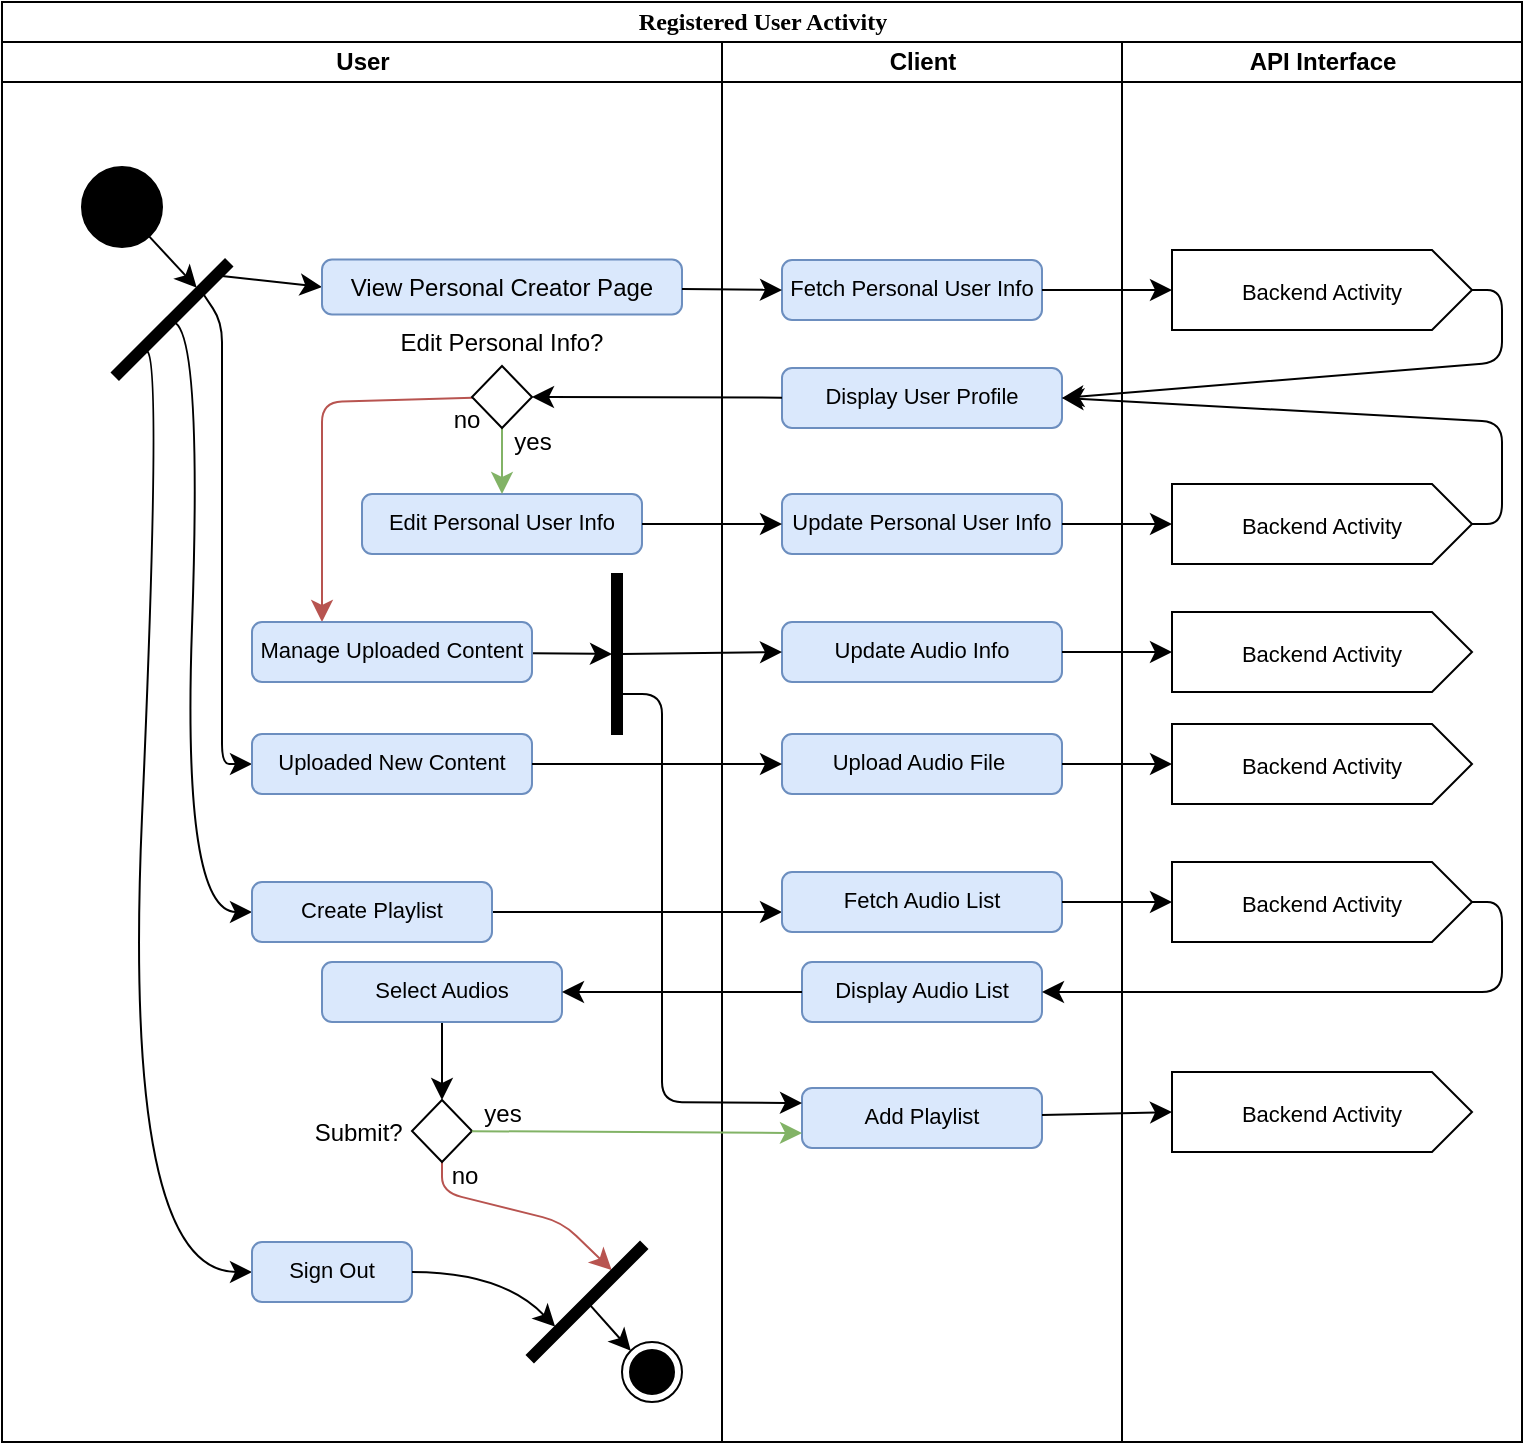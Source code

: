 <mxfile version="24.3.1" type="github">
  <diagram name="Page-1" id="0783ab3e-0a74-02c8-0abd-f7b4e66b4bec">
    <mxGraphModel dx="1709" dy="1301" grid="1" gridSize="10" guides="1" tooltips="1" connect="1" arrows="1" fold="1" page="0" pageScale="1" pageWidth="850" pageHeight="1100" background="none" math="0" shadow="0">
      <root>
        <mxCell id="0" />
        <mxCell id="1" parent="0" />
        <mxCell id="rZu1l6ArzL4Ls_2czEJb-1" value="Registered User Activity" style="swimlane;html=1;childLayout=stackLayout;startSize=20;rounded=0;shadow=0;comic=0;labelBackgroundColor=none;strokeWidth=1;fontFamily=Verdana;fontSize=12;align=center;" vertex="1" parent="1">
          <mxGeometry x="30" y="-10" width="760" height="720" as="geometry" />
        </mxCell>
        <mxCell id="rZu1l6ArzL4Ls_2czEJb-15" value="User" style="swimlane;html=1;startSize=20;" vertex="1" parent="rZu1l6ArzL4Ls_2czEJb-1">
          <mxGeometry y="20" width="360" height="700" as="geometry" />
        </mxCell>
        <mxCell id="rZu1l6ArzL4Ls_2czEJb-131" style="edgeStyle=none;curved=1;rounded=0;orthogonalLoop=1;jettySize=auto;html=1;entryX=0.75;entryY=0;entryDx=0;entryDy=0;fontSize=12;startSize=8;endSize=8;" edge="1" parent="rZu1l6ArzL4Ls_2czEJb-15" source="rZu1l6ArzL4Ls_2czEJb-129" target="rZu1l6ArzL4Ls_2czEJb-130">
          <mxGeometry relative="1" as="geometry" />
        </mxCell>
        <mxCell id="rZu1l6ArzL4Ls_2czEJb-129" value="" style="ellipse;whiteSpace=wrap;html=1;rounded=0;shadow=0;comic=0;labelBackgroundColor=none;strokeWidth=1;fillColor=#000000;fontFamily=Verdana;fontSize=12;align=center;" vertex="1" parent="rZu1l6ArzL4Ls_2czEJb-15">
          <mxGeometry x="40" y="62.5" width="40" height="40" as="geometry" />
        </mxCell>
        <mxCell id="rZu1l6ArzL4Ls_2czEJb-134" style="edgeStyle=none;curved=1;rounded=0;orthogonalLoop=1;jettySize=auto;html=1;entryX=0;entryY=0.5;entryDx=0;entryDy=0;fontSize=12;startSize=8;endSize=8;exitX=0.913;exitY=0.947;exitDx=0;exitDy=0;exitPerimeter=0;" edge="1" parent="rZu1l6ArzL4Ls_2czEJb-15" source="rZu1l6ArzL4Ls_2czEJb-130" target="rZu1l6ArzL4Ls_2czEJb-132">
          <mxGeometry relative="1" as="geometry">
            <mxPoint x="110" y="120" as="sourcePoint" />
            <Array as="points" />
          </mxGeometry>
        </mxCell>
        <mxCell id="rZu1l6ArzL4Ls_2czEJb-160" style="edgeStyle=none;curved=0;rounded=1;orthogonalLoop=1;jettySize=auto;html=1;entryX=0;entryY=0.5;entryDx=0;entryDy=0;fontSize=12;startSize=8;endSize=8;exitX=0.75;exitY=1;exitDx=0;exitDy=0;" edge="1" parent="rZu1l6ArzL4Ls_2czEJb-15" source="rZu1l6ArzL4Ls_2czEJb-130" target="rZu1l6ArzL4Ls_2czEJb-159">
          <mxGeometry relative="1" as="geometry">
            <mxPoint x="60" y="250" as="sourcePoint" />
            <Array as="points">
              <mxPoint x="110" y="140" />
              <mxPoint x="110" y="361" />
            </Array>
          </mxGeometry>
        </mxCell>
        <mxCell id="rZu1l6ArzL4Ls_2czEJb-174" style="edgeStyle=none;curved=1;rounded=0;orthogonalLoop=1;jettySize=auto;html=1;fontSize=12;startSize=8;endSize=8;exitX=0.5;exitY=1;exitDx=0;exitDy=0;entryX=0;entryY=0.5;entryDx=0;entryDy=0;" edge="1" parent="rZu1l6ArzL4Ls_2czEJb-15" source="rZu1l6ArzL4Ls_2czEJb-130" target="rZu1l6ArzL4Ls_2czEJb-175">
          <mxGeometry relative="1" as="geometry">
            <mxPoint x="88" y="470" as="targetPoint" />
            <Array as="points">
              <mxPoint x="100" y="150" />
              <mxPoint x="90" y="435" />
            </Array>
          </mxGeometry>
        </mxCell>
        <mxCell id="rZu1l6ArzL4Ls_2czEJb-222" style="edgeStyle=none;curved=1;rounded=0;orthogonalLoop=1;jettySize=auto;html=1;fontSize=12;startSize=8;endSize=8;exitX=0.25;exitY=1;exitDx=0;exitDy=0;entryX=0;entryY=0.5;entryDx=0;entryDy=0;" edge="1" parent="rZu1l6ArzL4Ls_2czEJb-15" source="rZu1l6ArzL4Ls_2czEJb-130" target="rZu1l6ArzL4Ls_2czEJb-223">
          <mxGeometry relative="1" as="geometry">
            <mxPoint x="78" y="710" as="targetPoint" />
            <Array as="points">
              <mxPoint x="80" y="160" />
              <mxPoint x="60" y="615" />
            </Array>
          </mxGeometry>
        </mxCell>
        <mxCell id="rZu1l6ArzL4Ls_2czEJb-130" value="" style="rounded=0;whiteSpace=wrap;html=1;fillColor=#000000;rotation=-45;" vertex="1" parent="rZu1l6ArzL4Ls_2czEJb-15">
          <mxGeometry x="45" y="136.25" width="80" height="5" as="geometry" />
        </mxCell>
        <mxCell id="rZu1l6ArzL4Ls_2czEJb-132" value="View Personal Creator Page" style="html=1;align=center;verticalAlign=top;rounded=1;absoluteArcSize=1;arcSize=10;dashed=0;whiteSpace=wrap;fillColor=#dae8fc;strokeColor=#6c8ebf;" vertex="1" parent="rZu1l6ArzL4Ls_2czEJb-15">
          <mxGeometry x="160" y="108.75" width="180" height="27.5" as="geometry" />
        </mxCell>
        <mxCell id="rZu1l6ArzL4Ls_2czEJb-142" value="&lt;span style=&quot;font-size: 11px;&quot;&gt;Edit Personal User Info&lt;/span&gt;" style="html=1;align=center;verticalAlign=top;rounded=1;absoluteArcSize=1;arcSize=10;dashed=0;whiteSpace=wrap;fillColor=#dae8fc;strokeColor=#6c8ebf;" vertex="1" parent="rZu1l6ArzL4Ls_2czEJb-15">
          <mxGeometry x="180" y="226" width="140" height="30" as="geometry" />
        </mxCell>
        <mxCell id="rZu1l6ArzL4Ls_2czEJb-153" style="edgeStyle=none;curved=1;rounded=0;orthogonalLoop=1;jettySize=auto;html=1;fontSize=12;startSize=8;endSize=8;entryX=0.5;entryY=0;entryDx=0;entryDy=0;fillColor=#d5e8d4;strokeColor=#82b366;" edge="1" parent="rZu1l6ArzL4Ls_2czEJb-15" source="rZu1l6ArzL4Ls_2czEJb-157" target="rZu1l6ArzL4Ls_2czEJb-142">
          <mxGeometry relative="1" as="geometry">
            <mxPoint x="130" y="197" as="targetPoint" />
            <Array as="points" />
          </mxGeometry>
        </mxCell>
        <mxCell id="rZu1l6ArzL4Ls_2czEJb-154" value="yes" style="edgeLabel;html=1;align=center;verticalAlign=middle;resizable=0;points=[];fontSize=12;" vertex="1" connectable="0" parent="rZu1l6ArzL4Ls_2czEJb-153">
          <mxGeometry x="-0.262" y="-1" relative="1" as="geometry">
            <mxPoint x="16" y="-5" as="offset" />
          </mxGeometry>
        </mxCell>
        <mxCell id="rZu1l6ArzL4Ls_2czEJb-155" style="edgeStyle=none;curved=0;rounded=1;orthogonalLoop=1;jettySize=auto;html=1;fontSize=12;startSize=8;endSize=8;fillColor=#f8cecc;strokeColor=#b85450;entryX=0.25;entryY=0;entryDx=0;entryDy=0;" edge="1" parent="rZu1l6ArzL4Ls_2czEJb-15" source="rZu1l6ArzL4Ls_2czEJb-157" target="rZu1l6ArzL4Ls_2czEJb-158">
          <mxGeometry relative="1" as="geometry">
            <mxPoint x="80" y="190" as="targetPoint" />
            <Array as="points">
              <mxPoint x="160" y="180" />
            </Array>
          </mxGeometry>
        </mxCell>
        <mxCell id="rZu1l6ArzL4Ls_2czEJb-156" value="no" style="edgeLabel;html=1;align=center;verticalAlign=middle;resizable=0;points=[];fontSize=12;" vertex="1" connectable="0" parent="rZu1l6ArzL4Ls_2czEJb-155">
          <mxGeometry x="-0.236" y="-3" relative="1" as="geometry">
            <mxPoint x="67" y="12" as="offset" />
          </mxGeometry>
        </mxCell>
        <mxCell id="rZu1l6ArzL4Ls_2czEJb-157" value="Edit Personal Info?&#xa;&#xa;&#xa;&#xa;" style="rhombus;" vertex="1" parent="rZu1l6ArzL4Ls_2czEJb-15">
          <mxGeometry x="235" y="162" width="30" height="31" as="geometry" />
        </mxCell>
        <mxCell id="rZu1l6ArzL4Ls_2czEJb-220" style="edgeStyle=none;curved=1;rounded=0;orthogonalLoop=1;jettySize=auto;html=1;entryX=0.5;entryY=1;entryDx=0;entryDy=0;fontSize=12;startSize=8;endSize=8;" edge="1" parent="rZu1l6ArzL4Ls_2czEJb-15" source="rZu1l6ArzL4Ls_2czEJb-158" target="rZu1l6ArzL4Ls_2czEJb-221">
          <mxGeometry relative="1" as="geometry">
            <mxPoint x="310" y="305" as="targetPoint" />
          </mxGeometry>
        </mxCell>
        <mxCell id="rZu1l6ArzL4Ls_2czEJb-158" value="&lt;span style=&quot;font-size: 11px;&quot;&gt;Manage Uploaded Content&lt;/span&gt;" style="html=1;align=center;verticalAlign=top;rounded=1;absoluteArcSize=1;arcSize=10;dashed=0;whiteSpace=wrap;fillColor=#dae8fc;strokeColor=#6c8ebf;" vertex="1" parent="rZu1l6ArzL4Ls_2czEJb-15">
          <mxGeometry x="125" y="290" width="140" height="30" as="geometry" />
        </mxCell>
        <mxCell id="rZu1l6ArzL4Ls_2czEJb-159" value="&lt;span style=&quot;font-size: 11px;&quot;&gt;Uploaded New Content&lt;/span&gt;" style="html=1;align=center;verticalAlign=top;rounded=1;absoluteArcSize=1;arcSize=10;dashed=0;whiteSpace=wrap;fillColor=#dae8fc;strokeColor=#6c8ebf;" vertex="1" parent="rZu1l6ArzL4Ls_2czEJb-15">
          <mxGeometry x="125" y="346" width="140" height="30" as="geometry" />
        </mxCell>
        <mxCell id="rZu1l6ArzL4Ls_2czEJb-194" style="edgeStyle=none;curved=1;rounded=0;orthogonalLoop=1;jettySize=auto;html=1;fontSize=12;startSize=8;endSize=8;" edge="1" parent="rZu1l6ArzL4Ls_2czEJb-15" source="rZu1l6ArzL4Ls_2czEJb-175">
          <mxGeometry relative="1" as="geometry">
            <mxPoint x="390" y="435" as="targetPoint" />
          </mxGeometry>
        </mxCell>
        <mxCell id="rZu1l6ArzL4Ls_2czEJb-175" value="&lt;span style=&quot;font-size: 11px;&quot;&gt;Create Playlist&lt;/span&gt;" style="html=1;align=center;verticalAlign=top;rounded=1;absoluteArcSize=1;arcSize=10;dashed=0;whiteSpace=wrap;fillColor=#dae8fc;strokeColor=#6c8ebf;" vertex="1" parent="rZu1l6ArzL4Ls_2czEJb-15">
          <mxGeometry x="125" y="420" width="120" height="30" as="geometry" />
        </mxCell>
        <mxCell id="rZu1l6ArzL4Ls_2czEJb-202" style="edgeStyle=none;curved=1;rounded=0;orthogonalLoop=1;jettySize=auto;html=1;fontSize=12;startSize=8;endSize=8;entryX=0.5;entryY=0;entryDx=0;entryDy=0;" edge="1" parent="rZu1l6ArzL4Ls_2czEJb-15" source="rZu1l6ArzL4Ls_2czEJb-193" target="rZu1l6ArzL4Ls_2czEJb-204">
          <mxGeometry relative="1" as="geometry">
            <mxPoint x="220" y="520" as="targetPoint" />
          </mxGeometry>
        </mxCell>
        <mxCell id="rZu1l6ArzL4Ls_2czEJb-193" value="&lt;span style=&quot;font-size: 11px;&quot;&gt;Select Audios&lt;/span&gt;" style="html=1;align=center;verticalAlign=top;rounded=1;absoluteArcSize=1;arcSize=10;dashed=0;whiteSpace=wrap;fillColor=#dae8fc;strokeColor=#6c8ebf;" vertex="1" parent="rZu1l6ArzL4Ls_2czEJb-15">
          <mxGeometry x="160" y="460" width="120" height="30" as="geometry" />
        </mxCell>
        <mxCell id="rZu1l6ArzL4Ls_2czEJb-210" style="edgeStyle=none;curved=0;rounded=1;orthogonalLoop=1;jettySize=auto;html=1;fontSize=12;startSize=8;endSize=8;entryX=0.25;entryY=1;entryDx=0;entryDy=0;fillColor=#f8cecc;strokeColor=#b85450;" edge="1" parent="rZu1l6ArzL4Ls_2czEJb-15" source="rZu1l6ArzL4Ls_2czEJb-204" target="rZu1l6ArzL4Ls_2czEJb-226">
          <mxGeometry relative="1" as="geometry">
            <mxPoint x="280.0" y="575" as="targetPoint" />
            <Array as="points">
              <mxPoint x="220" y="575" />
              <mxPoint x="280" y="590" />
            </Array>
          </mxGeometry>
        </mxCell>
        <mxCell id="rZu1l6ArzL4Ls_2czEJb-217" value="no" style="edgeLabel;html=1;align=center;verticalAlign=middle;resizable=0;points=[];fontSize=12;" vertex="1" connectable="0" parent="rZu1l6ArzL4Ls_2czEJb-210">
          <mxGeometry x="-0.128" relative="1" as="geometry">
            <mxPoint x="-22" y="-16" as="offset" />
          </mxGeometry>
        </mxCell>
        <mxCell id="rZu1l6ArzL4Ls_2czEJb-204" value="Submit?                         " style="rhombus;" vertex="1" parent="rZu1l6ArzL4Ls_2czEJb-15">
          <mxGeometry x="205" y="529" width="30" height="31" as="geometry" />
        </mxCell>
        <mxCell id="rZu1l6ArzL4Ls_2czEJb-221" value="" style="rounded=0;whiteSpace=wrap;html=1;fillColor=#000000;rotation=0;direction=south;" vertex="1" parent="rZu1l6ArzL4Ls_2czEJb-15">
          <mxGeometry x="305" y="266" width="5" height="80" as="geometry" />
        </mxCell>
        <mxCell id="rZu1l6ArzL4Ls_2czEJb-223" value="&lt;span style=&quot;font-size: 11px;&quot;&gt;Sign Out&lt;/span&gt;" style="html=1;align=center;verticalAlign=top;rounded=1;absoluteArcSize=1;arcSize=10;dashed=0;whiteSpace=wrap;fillColor=#dae8fc;strokeColor=#6c8ebf;" vertex="1" parent="rZu1l6ArzL4Ls_2czEJb-15">
          <mxGeometry x="125" y="600" width="80" height="30" as="geometry" />
        </mxCell>
        <mxCell id="rZu1l6ArzL4Ls_2czEJb-225" value="" style="ellipse;html=1;shape=endState;fillColor=strokeColor;" vertex="1" parent="rZu1l6ArzL4Ls_2czEJb-15">
          <mxGeometry x="310" y="650" width="30" height="30" as="geometry" />
        </mxCell>
        <mxCell id="rZu1l6ArzL4Ls_2czEJb-226" value="" style="rounded=0;whiteSpace=wrap;html=1;fillColor=#000000;rotation=45;direction=south;" vertex="1" parent="rZu1l6ArzL4Ls_2czEJb-15">
          <mxGeometry x="290" y="590" width="5" height="80" as="geometry" />
        </mxCell>
        <mxCell id="rZu1l6ArzL4Ls_2czEJb-230" style="edgeStyle=none;curved=1;rounded=0;orthogonalLoop=1;jettySize=auto;html=1;fontSize=12;startSize=8;endSize=8;entryX=0;entryY=0;entryDx=0;entryDy=0;exitX=0.5;exitY=0;exitDx=0;exitDy=0;" edge="1" parent="rZu1l6ArzL4Ls_2czEJb-15" source="rZu1l6ArzL4Ls_2czEJb-226" target="rZu1l6ArzL4Ls_2czEJb-225">
          <mxGeometry relative="1" as="geometry">
            <mxPoint x="230" y="539" as="targetPoint" />
            <mxPoint x="230" y="500" as="sourcePoint" />
          </mxGeometry>
        </mxCell>
        <mxCell id="rZu1l6ArzL4Ls_2czEJb-232" style="edgeStyle=none;curved=1;rounded=0;orthogonalLoop=1;jettySize=auto;html=1;fontSize=12;startSize=8;endSize=8;entryX=0.75;entryY=1;entryDx=0;entryDy=0;exitX=1;exitY=0.5;exitDx=0;exitDy=0;" edge="1" parent="rZu1l6ArzL4Ls_2czEJb-15" source="rZu1l6ArzL4Ls_2czEJb-223" target="rZu1l6ArzL4Ls_2czEJb-226">
          <mxGeometry relative="1" as="geometry">
            <mxPoint x="334" y="674" as="targetPoint" />
            <mxPoint x="304" y="642" as="sourcePoint" />
            <Array as="points">
              <mxPoint x="250" y="615" />
            </Array>
          </mxGeometry>
        </mxCell>
        <mxCell id="rZu1l6ArzL4Ls_2czEJb-43" value="Client" style="swimlane;html=1;startSize=20;" vertex="1" parent="rZu1l6ArzL4Ls_2czEJb-1">
          <mxGeometry x="360" y="20" width="200" height="700" as="geometry" />
        </mxCell>
        <mxCell id="rZu1l6ArzL4Ls_2czEJb-136" value="&lt;span style=&quot;font-size: 11px;&quot;&gt;Fetch Personal User Info&lt;/span&gt;" style="html=1;align=center;verticalAlign=top;rounded=1;absoluteArcSize=1;arcSize=10;dashed=0;whiteSpace=wrap;fillColor=#dae8fc;strokeColor=#6c8ebf;" vertex="1" parent="rZu1l6ArzL4Ls_2czEJb-43">
          <mxGeometry x="30" y="109" width="130" height="30" as="geometry" />
        </mxCell>
        <mxCell id="rZu1l6ArzL4Ls_2czEJb-140" value="&lt;span style=&quot;font-size: 11px;&quot;&gt;Display User Profile&lt;/span&gt;" style="html=1;align=center;verticalAlign=top;rounded=1;absoluteArcSize=1;arcSize=10;dashed=0;whiteSpace=wrap;fillColor=#dae8fc;strokeColor=#6c8ebf;" vertex="1" parent="rZu1l6ArzL4Ls_2czEJb-43">
          <mxGeometry x="30" y="163" width="140" height="30" as="geometry" />
        </mxCell>
        <mxCell id="rZu1l6ArzL4Ls_2czEJb-145" value="&lt;span style=&quot;font-size: 11px;&quot;&gt;Update Personal User Info&lt;/span&gt;" style="html=1;align=center;verticalAlign=top;rounded=1;absoluteArcSize=1;arcSize=10;dashed=0;whiteSpace=wrap;fillColor=#dae8fc;strokeColor=#6c8ebf;" vertex="1" parent="rZu1l6ArzL4Ls_2czEJb-43">
          <mxGeometry x="30" y="226" width="140" height="30" as="geometry" />
        </mxCell>
        <mxCell id="rZu1l6ArzL4Ls_2czEJb-165" value="&lt;span style=&quot;font-size: 11px;&quot;&gt;Update Audio Info&lt;/span&gt;" style="html=1;align=center;verticalAlign=top;rounded=1;absoluteArcSize=1;arcSize=10;dashed=0;whiteSpace=wrap;fillColor=#dae8fc;strokeColor=#6c8ebf;" vertex="1" parent="rZu1l6ArzL4Ls_2czEJb-43">
          <mxGeometry x="30" y="290" width="140" height="30" as="geometry" />
        </mxCell>
        <mxCell id="rZu1l6ArzL4Ls_2czEJb-169" value="&lt;span style=&quot;font-size: 11px;&quot;&gt;Upload Audio File&amp;nbsp;&lt;/span&gt;" style="html=1;align=center;verticalAlign=top;rounded=1;absoluteArcSize=1;arcSize=10;dashed=0;whiteSpace=wrap;fillColor=#dae8fc;strokeColor=#6c8ebf;" vertex="1" parent="rZu1l6ArzL4Ls_2czEJb-43">
          <mxGeometry x="30" y="346" width="140" height="30" as="geometry" />
        </mxCell>
        <mxCell id="rZu1l6ArzL4Ls_2czEJb-195" value="&lt;span style=&quot;font-size: 11px;&quot;&gt;Fetch Audio List&lt;/span&gt;" style="html=1;align=center;verticalAlign=top;rounded=1;absoluteArcSize=1;arcSize=10;dashed=0;whiteSpace=wrap;fillColor=#dae8fc;strokeColor=#6c8ebf;" vertex="1" parent="rZu1l6ArzL4Ls_2czEJb-43">
          <mxGeometry x="30" y="415" width="140" height="30" as="geometry" />
        </mxCell>
        <mxCell id="rZu1l6ArzL4Ls_2czEJb-199" value="&lt;span style=&quot;font-size: 11px;&quot;&gt;Display Audio List&lt;/span&gt;" style="html=1;align=center;verticalAlign=top;rounded=1;absoluteArcSize=1;arcSize=10;dashed=0;whiteSpace=wrap;fillColor=#dae8fc;strokeColor=#6c8ebf;" vertex="1" parent="rZu1l6ArzL4Ls_2czEJb-43">
          <mxGeometry x="40" y="460" width="120" height="30" as="geometry" />
        </mxCell>
        <mxCell id="rZu1l6ArzL4Ls_2czEJb-205" value="&lt;span style=&quot;font-size: 11px;&quot;&gt;Add Playlist&lt;/span&gt;" style="html=1;align=center;verticalAlign=top;rounded=1;absoluteArcSize=1;arcSize=10;dashed=0;whiteSpace=wrap;fillColor=#dae8fc;strokeColor=#6c8ebf;" vertex="1" parent="rZu1l6ArzL4Ls_2czEJb-43">
          <mxGeometry x="40" y="523" width="120" height="30" as="geometry" />
        </mxCell>
        <mxCell id="rZu1l6ArzL4Ls_2czEJb-51" value="API Interface" style="swimlane;html=1;startSize=20;" vertex="1" parent="rZu1l6ArzL4Ls_2czEJb-1">
          <mxGeometry x="560" y="20" width="200" height="700" as="geometry" />
        </mxCell>
        <mxCell id="rZu1l6ArzL4Ls_2czEJb-135" value="&lt;font style=&quot;font-size: 11px;&quot;&gt;Backend Activity&lt;/font&gt;" style="html=1;shape=mxgraph.infographic.ribbonSimple;notch1=0;notch2=20;align=center;verticalAlign=middle;fontSize=14;fontStyle=0;fillColor=#FFFFFF;whiteSpace=wrap;" vertex="1" parent="rZu1l6ArzL4Ls_2czEJb-51">
          <mxGeometry x="25" y="104" width="150" height="40" as="geometry" />
        </mxCell>
        <mxCell id="rZu1l6ArzL4Ls_2czEJb-143" value="&lt;font style=&quot;font-size: 11px;&quot;&gt;Backend Activity&lt;/font&gt;" style="html=1;shape=mxgraph.infographic.ribbonSimple;notch1=0;notch2=20;align=center;verticalAlign=middle;fontSize=14;fontStyle=0;fillColor=#FFFFFF;whiteSpace=wrap;" vertex="1" parent="rZu1l6ArzL4Ls_2czEJb-51">
          <mxGeometry x="25" y="221" width="150" height="40" as="geometry" />
        </mxCell>
        <mxCell id="rZu1l6ArzL4Ls_2czEJb-167" value="&lt;font style=&quot;font-size: 11px;&quot;&gt;Backend Activity&lt;/font&gt;" style="html=1;shape=mxgraph.infographic.ribbonSimple;notch1=0;notch2=20;align=center;verticalAlign=middle;fontSize=14;fontStyle=0;fillColor=#FFFFFF;whiteSpace=wrap;" vertex="1" parent="rZu1l6ArzL4Ls_2czEJb-51">
          <mxGeometry x="25" y="285" width="150" height="40" as="geometry" />
        </mxCell>
        <mxCell id="rZu1l6ArzL4Ls_2czEJb-170" value="&lt;font style=&quot;font-size: 11px;&quot;&gt;Backend Activity&lt;/font&gt;" style="html=1;shape=mxgraph.infographic.ribbonSimple;notch1=0;notch2=20;align=center;verticalAlign=middle;fontSize=14;fontStyle=0;fillColor=#FFFFFF;whiteSpace=wrap;" vertex="1" parent="rZu1l6ArzL4Ls_2czEJb-51">
          <mxGeometry x="25" y="341" width="150" height="40" as="geometry" />
        </mxCell>
        <mxCell id="rZu1l6ArzL4Ls_2czEJb-196" value="&lt;font style=&quot;font-size: 11px;&quot;&gt;Backend Activity&lt;/font&gt;" style="html=1;shape=mxgraph.infographic.ribbonSimple;notch1=0;notch2=20;align=center;verticalAlign=middle;fontSize=14;fontStyle=0;fillColor=#FFFFFF;whiteSpace=wrap;" vertex="1" parent="rZu1l6ArzL4Ls_2czEJb-51">
          <mxGeometry x="25" y="410" width="150" height="40" as="geometry" />
        </mxCell>
        <mxCell id="rZu1l6ArzL4Ls_2czEJb-206" value="&lt;font style=&quot;font-size: 11px;&quot;&gt;Backend Activity&lt;/font&gt;" style="html=1;shape=mxgraph.infographic.ribbonSimple;notch1=0;notch2=20;align=center;verticalAlign=middle;fontSize=14;fontStyle=0;fillColor=#FFFFFF;whiteSpace=wrap;" vertex="1" parent="rZu1l6ArzL4Ls_2czEJb-51">
          <mxGeometry x="25" y="515" width="150" height="40" as="geometry" />
        </mxCell>
        <mxCell id="rZu1l6ArzL4Ls_2czEJb-137" style="edgeStyle=none;curved=1;rounded=0;orthogonalLoop=1;jettySize=auto;html=1;entryX=0;entryY=0.5;entryDx=0;entryDy=0;fontSize=12;startSize=8;endSize=8;" edge="1" parent="rZu1l6ArzL4Ls_2czEJb-1" source="rZu1l6ArzL4Ls_2czEJb-132" target="rZu1l6ArzL4Ls_2czEJb-136">
          <mxGeometry relative="1" as="geometry" />
        </mxCell>
        <mxCell id="rZu1l6ArzL4Ls_2czEJb-138" style="edgeStyle=none;curved=1;rounded=0;orthogonalLoop=1;jettySize=auto;html=1;entryX=0;entryY=0;entryDx=0;entryDy=20;entryPerimeter=0;fontSize=12;startSize=8;endSize=8;" edge="1" parent="rZu1l6ArzL4Ls_2czEJb-1" source="rZu1l6ArzL4Ls_2czEJb-136" target="rZu1l6ArzL4Ls_2czEJb-135">
          <mxGeometry relative="1" as="geometry" />
        </mxCell>
        <mxCell id="rZu1l6ArzL4Ls_2czEJb-141" style="edgeStyle=none;curved=0;rounded=1;orthogonalLoop=1;jettySize=auto;html=1;entryX=1;entryY=0.5;entryDx=0;entryDy=0;fontSize=12;startSize=8;endSize=8;exitX=1;exitY=0.5;exitDx=0;exitDy=0;exitPerimeter=0;" edge="1" parent="rZu1l6ArzL4Ls_2czEJb-1" source="rZu1l6ArzL4Ls_2czEJb-135" target="rZu1l6ArzL4Ls_2czEJb-140">
          <mxGeometry relative="1" as="geometry">
            <Array as="points">
              <mxPoint x="750" y="144" />
              <mxPoint x="750" y="180" />
            </Array>
          </mxGeometry>
        </mxCell>
        <mxCell id="rZu1l6ArzL4Ls_2czEJb-146" style="edgeStyle=none;curved=1;rounded=0;orthogonalLoop=1;jettySize=auto;html=1;entryX=0;entryY=0;entryDx=0;entryDy=20;entryPerimeter=0;fontSize=12;startSize=8;endSize=8;" edge="1" parent="rZu1l6ArzL4Ls_2czEJb-1" source="rZu1l6ArzL4Ls_2czEJb-145" target="rZu1l6ArzL4Ls_2czEJb-143">
          <mxGeometry relative="1" as="geometry" />
        </mxCell>
        <mxCell id="rZu1l6ArzL4Ls_2czEJb-144" style="edgeStyle=none;curved=0;rounded=1;orthogonalLoop=1;jettySize=auto;html=1;fontSize=12;startSize=8;endSize=8;entryX=0;entryY=0.5;entryDx=0;entryDy=0;exitX=1;exitY=0.5;exitDx=0;exitDy=0;" edge="1" parent="rZu1l6ArzL4Ls_2czEJb-1" source="rZu1l6ArzL4Ls_2czEJb-142" target="rZu1l6ArzL4Ls_2czEJb-145">
          <mxGeometry relative="1" as="geometry">
            <mxPoint x="230" y="291.0" as="targetPoint" />
            <mxPoint x="330" y="241" as="sourcePoint" />
            <Array as="points" />
          </mxGeometry>
        </mxCell>
        <mxCell id="rZu1l6ArzL4Ls_2czEJb-147" style="edgeStyle=none;curved=1;rounded=0;orthogonalLoop=1;jettySize=auto;html=1;fontSize=12;startSize=8;endSize=8;entryX=1;entryY=0.5;entryDx=0;entryDy=0;" edge="1" parent="rZu1l6ArzL4Ls_2czEJb-1" source="rZu1l6ArzL4Ls_2czEJb-140" target="rZu1l6ArzL4Ls_2czEJb-157">
          <mxGeometry relative="1" as="geometry">
            <mxPoint x="311.768" y="200.732" as="targetPoint" />
            <Array as="points" />
          </mxGeometry>
        </mxCell>
        <mxCell id="rZu1l6ArzL4Ls_2czEJb-148" style="edgeStyle=none;curved=0;rounded=1;orthogonalLoop=1;jettySize=auto;html=1;entryX=1;entryY=0.5;entryDx=0;entryDy=0;fontSize=12;startSize=8;endSize=8;exitX=1;exitY=0.5;exitDx=0;exitDy=0;exitPerimeter=0;" edge="1" parent="rZu1l6ArzL4Ls_2czEJb-1" source="rZu1l6ArzL4Ls_2czEJb-143" target="rZu1l6ArzL4Ls_2czEJb-140">
          <mxGeometry relative="1" as="geometry">
            <mxPoint x="735" y="230" as="sourcePoint" />
            <mxPoint x="530" y="271" as="targetPoint" />
            <Array as="points">
              <mxPoint x="750" y="261" />
              <mxPoint x="750" y="210" />
            </Array>
          </mxGeometry>
        </mxCell>
        <mxCell id="rZu1l6ArzL4Ls_2czEJb-166" style="edgeStyle=none;curved=1;rounded=0;orthogonalLoop=1;jettySize=auto;html=1;entryX=0;entryY=0.5;entryDx=0;entryDy=0;fontSize=12;startSize=8;endSize=8;exitX=0.5;exitY=0;exitDx=0;exitDy=0;" edge="1" parent="rZu1l6ArzL4Ls_2czEJb-1" source="rZu1l6ArzL4Ls_2czEJb-221" target="rZu1l6ArzL4Ls_2czEJb-165">
          <mxGeometry relative="1" as="geometry">
            <mxPoint x="340" y="325" as="sourcePoint" />
          </mxGeometry>
        </mxCell>
        <mxCell id="rZu1l6ArzL4Ls_2czEJb-168" style="edgeStyle=none;curved=1;rounded=0;orthogonalLoop=1;jettySize=auto;html=1;entryX=0;entryY=0;entryDx=0;entryDy=20;entryPerimeter=0;fontSize=12;startSize=8;endSize=8;" edge="1" parent="rZu1l6ArzL4Ls_2czEJb-1" source="rZu1l6ArzL4Ls_2czEJb-165" target="rZu1l6ArzL4Ls_2czEJb-167">
          <mxGeometry relative="1" as="geometry" />
        </mxCell>
        <mxCell id="rZu1l6ArzL4Ls_2czEJb-171" style="edgeStyle=none;curved=1;rounded=0;orthogonalLoop=1;jettySize=auto;html=1;fontSize=12;startSize=8;endSize=8;entryX=0;entryY=0.5;entryDx=0;entryDy=0;exitX=1;exitY=0.5;exitDx=0;exitDy=0;" edge="1" parent="rZu1l6ArzL4Ls_2czEJb-1" source="rZu1l6ArzL4Ls_2czEJb-159" target="rZu1l6ArzL4Ls_2czEJb-169">
          <mxGeometry relative="1" as="geometry">
            <mxPoint x="370" y="371" as="targetPoint" />
          </mxGeometry>
        </mxCell>
        <mxCell id="rZu1l6ArzL4Ls_2czEJb-172" style="edgeStyle=none;curved=1;rounded=0;orthogonalLoop=1;jettySize=auto;html=1;entryX=0;entryY=0;entryDx=0;entryDy=20;entryPerimeter=0;fontSize=12;startSize=8;endSize=8;" edge="1" parent="rZu1l6ArzL4Ls_2czEJb-1" source="rZu1l6ArzL4Ls_2czEJb-169" target="rZu1l6ArzL4Ls_2czEJb-170">
          <mxGeometry relative="1" as="geometry" />
        </mxCell>
        <mxCell id="rZu1l6ArzL4Ls_2czEJb-197" style="edgeStyle=none;curved=1;rounded=0;orthogonalLoop=1;jettySize=auto;html=1;entryX=0;entryY=0;entryDx=0;entryDy=20;entryPerimeter=0;fontSize=12;startSize=8;endSize=8;" edge="1" parent="rZu1l6ArzL4Ls_2czEJb-1" source="rZu1l6ArzL4Ls_2czEJb-195" target="rZu1l6ArzL4Ls_2czEJb-196">
          <mxGeometry relative="1" as="geometry" />
        </mxCell>
        <mxCell id="rZu1l6ArzL4Ls_2czEJb-198" style="edgeStyle=none;curved=0;rounded=1;orthogonalLoop=1;jettySize=auto;html=1;entryX=1;entryY=0.5;entryDx=0;entryDy=0;fontSize=12;startSize=8;endSize=8;exitX=1;exitY=0.5;exitDx=0;exitDy=0;exitPerimeter=0;" edge="1" parent="rZu1l6ArzL4Ls_2czEJb-1" source="rZu1l6ArzL4Ls_2czEJb-196" target="rZu1l6ArzL4Ls_2czEJb-199">
          <mxGeometry relative="1" as="geometry">
            <Array as="points">
              <mxPoint x="750" y="450" />
              <mxPoint x="750" y="495" />
            </Array>
          </mxGeometry>
        </mxCell>
        <mxCell id="rZu1l6ArzL4Ls_2czEJb-201" style="edgeStyle=none;curved=1;rounded=0;orthogonalLoop=1;jettySize=auto;html=1;entryX=1;entryY=0.5;entryDx=0;entryDy=0;fontSize=12;startSize=8;endSize=8;" edge="1" parent="rZu1l6ArzL4Ls_2czEJb-1" source="rZu1l6ArzL4Ls_2czEJb-199" target="rZu1l6ArzL4Ls_2czEJb-193">
          <mxGeometry relative="1" as="geometry" />
        </mxCell>
        <mxCell id="rZu1l6ArzL4Ls_2czEJb-207" style="edgeStyle=none;curved=1;rounded=0;orthogonalLoop=1;jettySize=auto;html=1;entryX=0;entryY=0;entryDx=0;entryDy=20;entryPerimeter=0;fontSize=12;startSize=8;endSize=8;" edge="1" parent="rZu1l6ArzL4Ls_2czEJb-1" source="rZu1l6ArzL4Ls_2czEJb-205" target="rZu1l6ArzL4Ls_2czEJb-206">
          <mxGeometry relative="1" as="geometry" />
        </mxCell>
        <mxCell id="rZu1l6ArzL4Ls_2czEJb-208" style="edgeStyle=none;curved=1;rounded=0;orthogonalLoop=1;jettySize=auto;html=1;entryX=0;entryY=0.75;entryDx=0;entryDy=0;fontSize=12;startSize=8;endSize=8;fillColor=#d5e8d4;strokeColor=#82b366;" edge="1" parent="rZu1l6ArzL4Ls_2czEJb-1" source="rZu1l6ArzL4Ls_2czEJb-204" target="rZu1l6ArzL4Ls_2czEJb-205">
          <mxGeometry relative="1" as="geometry" />
        </mxCell>
        <mxCell id="rZu1l6ArzL4Ls_2czEJb-209" value="yes" style="edgeLabel;html=1;align=center;verticalAlign=middle;resizable=0;points=[];fontSize=12;" vertex="1" connectable="0" parent="rZu1l6ArzL4Ls_2czEJb-208">
          <mxGeometry x="-0.61" y="2" relative="1" as="geometry">
            <mxPoint x="-17" y="-7" as="offset" />
          </mxGeometry>
        </mxCell>
        <mxCell id="rZu1l6ArzL4Ls_2czEJb-214" style="edgeStyle=none;curved=0;rounded=1;orthogonalLoop=1;jettySize=auto;html=1;entryX=0;entryY=0.25;entryDx=0;entryDy=0;fontSize=12;startSize=8;endSize=8;exitX=0.75;exitY=0;exitDx=0;exitDy=0;" edge="1" parent="rZu1l6ArzL4Ls_2czEJb-1" source="rZu1l6ArzL4Ls_2czEJb-221" target="rZu1l6ArzL4Ls_2czEJb-205">
          <mxGeometry relative="1" as="geometry">
            <mxPoint x="325" y="340" as="sourcePoint" />
            <mxPoint x="90" y="675.5" as="targetPoint" />
            <Array as="points">
              <mxPoint x="330" y="346" />
              <mxPoint x="330" y="550" />
            </Array>
          </mxGeometry>
        </mxCell>
      </root>
    </mxGraphModel>
  </diagram>
</mxfile>
